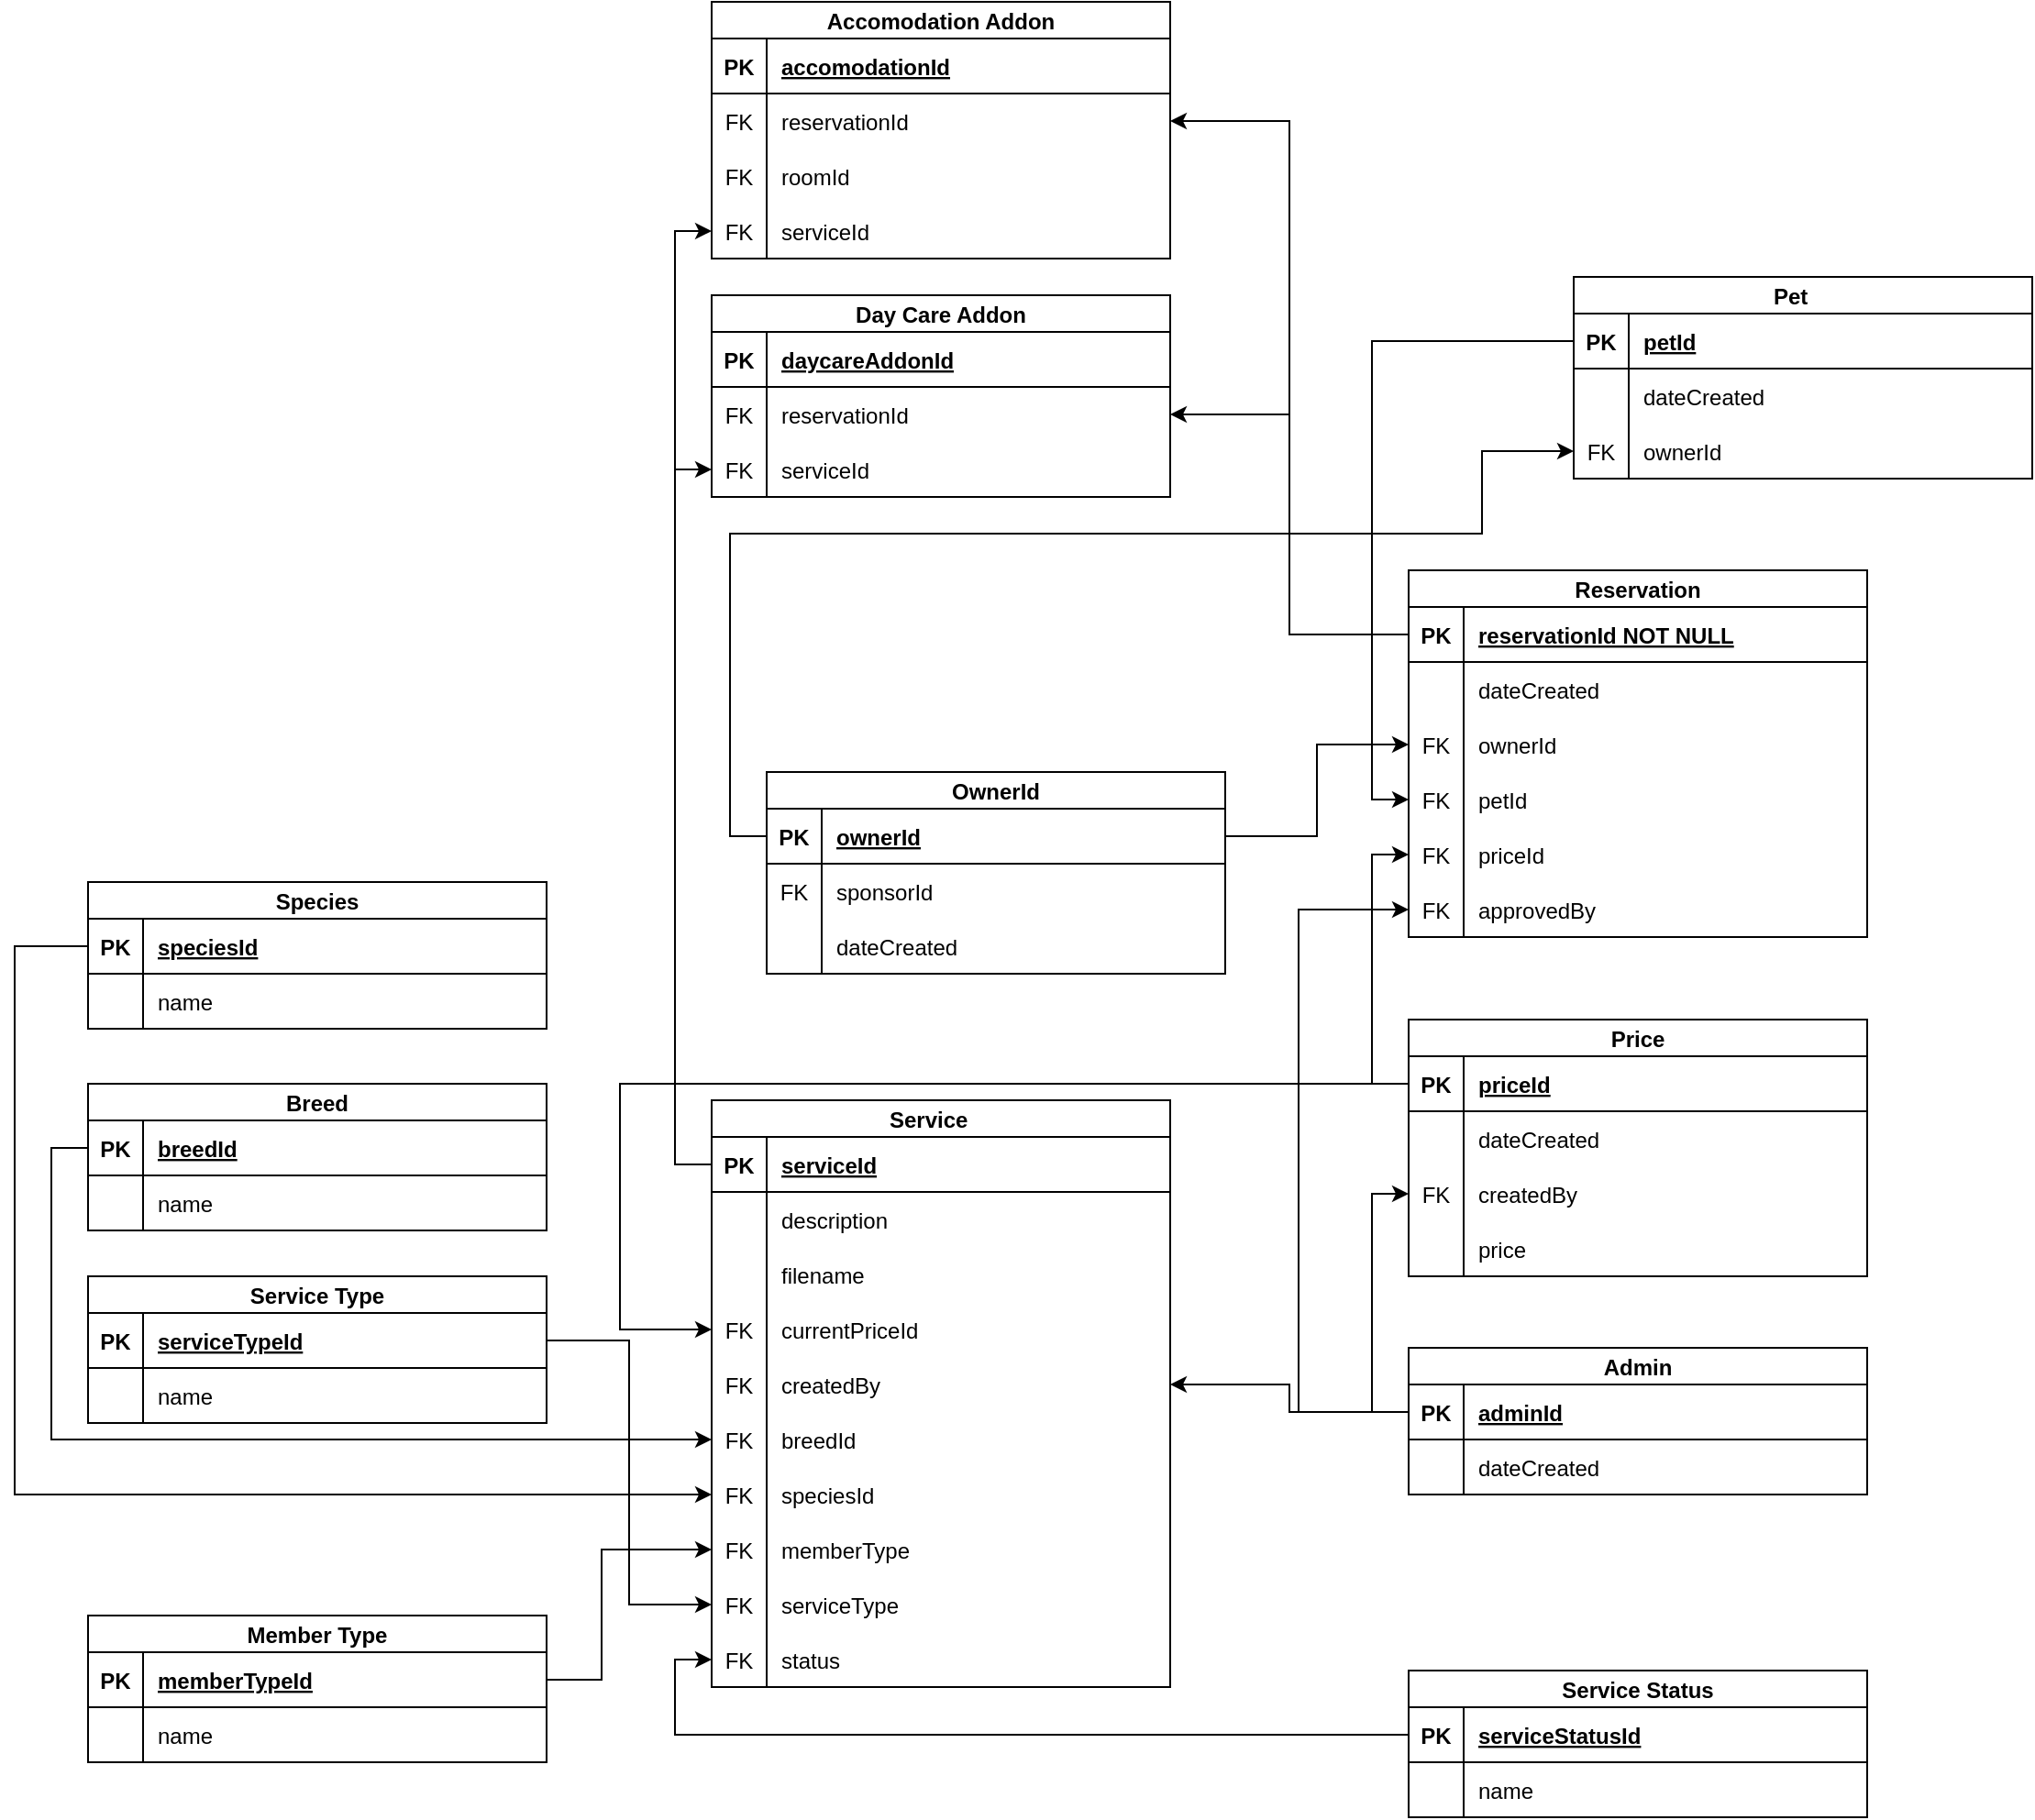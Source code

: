 <mxfile version="21.7.5" type="github">
  <diagram id="R2lEEEUBdFMjLlhIrx00" name="Page-1">
    <mxGraphModel dx="2162" dy="1429" grid="1" gridSize="10" guides="1" tooltips="1" connect="1" arrows="1" fold="1" page="1" pageScale="1" pageWidth="1100" pageHeight="850" math="0" shadow="0" extFonts="Permanent Marker^https://fonts.googleapis.com/css?family=Permanent+Marker">
      <root>
        <mxCell id="0" />
        <mxCell id="1" parent="0" />
        <mxCell id="C-vyLk0tnHw3VtMMgP7b-2" value="Reservation" style="shape=table;startSize=20;container=1;collapsible=1;childLayout=tableLayout;fixedRows=1;rowLines=0;fontStyle=1;align=center;resizeLast=1;" parent="1" vertex="1">
          <mxGeometry x="430" y="-20" width="250" height="200" as="geometry" />
        </mxCell>
        <mxCell id="C-vyLk0tnHw3VtMMgP7b-3" value="" style="shape=partialRectangle;collapsible=0;dropTarget=0;pointerEvents=0;fillColor=none;points=[[0,0.5],[1,0.5]];portConstraint=eastwest;top=0;left=0;right=0;bottom=1;" parent="C-vyLk0tnHw3VtMMgP7b-2" vertex="1">
          <mxGeometry y="20" width="250" height="30" as="geometry" />
        </mxCell>
        <mxCell id="C-vyLk0tnHw3VtMMgP7b-4" value="PK" style="shape=partialRectangle;overflow=hidden;connectable=0;fillColor=none;top=0;left=0;bottom=0;right=0;fontStyle=1;" parent="C-vyLk0tnHw3VtMMgP7b-3" vertex="1">
          <mxGeometry width="30" height="30" as="geometry">
            <mxRectangle width="30" height="30" as="alternateBounds" />
          </mxGeometry>
        </mxCell>
        <mxCell id="C-vyLk0tnHw3VtMMgP7b-5" value="reservationId NOT NULL" style="shape=partialRectangle;overflow=hidden;connectable=0;fillColor=none;top=0;left=0;bottom=0;right=0;align=left;spacingLeft=6;fontStyle=5;" parent="C-vyLk0tnHw3VtMMgP7b-3" vertex="1">
          <mxGeometry x="30" width="220" height="30" as="geometry">
            <mxRectangle width="220" height="30" as="alternateBounds" />
          </mxGeometry>
        </mxCell>
        <mxCell id="C-vyLk0tnHw3VtMMgP7b-6" value="" style="shape=partialRectangle;collapsible=0;dropTarget=0;pointerEvents=0;fillColor=none;points=[[0,0.5],[1,0.5]];portConstraint=eastwest;top=0;left=0;right=0;bottom=0;" parent="C-vyLk0tnHw3VtMMgP7b-2" vertex="1">
          <mxGeometry y="50" width="250" height="30" as="geometry" />
        </mxCell>
        <mxCell id="C-vyLk0tnHw3VtMMgP7b-7" value="" style="shape=partialRectangle;overflow=hidden;connectable=0;fillColor=none;top=0;left=0;bottom=0;right=0;" parent="C-vyLk0tnHw3VtMMgP7b-6" vertex="1">
          <mxGeometry width="30" height="30" as="geometry">
            <mxRectangle width="30" height="30" as="alternateBounds" />
          </mxGeometry>
        </mxCell>
        <mxCell id="C-vyLk0tnHw3VtMMgP7b-8" value="dateCreated" style="shape=partialRectangle;overflow=hidden;connectable=0;fillColor=none;top=0;left=0;bottom=0;right=0;align=left;spacingLeft=6;" parent="C-vyLk0tnHw3VtMMgP7b-6" vertex="1">
          <mxGeometry x="30" width="220" height="30" as="geometry">
            <mxRectangle width="220" height="30" as="alternateBounds" />
          </mxGeometry>
        </mxCell>
        <mxCell id="C-vyLk0tnHw3VtMMgP7b-9" value="" style="shape=partialRectangle;collapsible=0;dropTarget=0;pointerEvents=0;fillColor=none;points=[[0,0.5],[1,0.5]];portConstraint=eastwest;top=0;left=0;right=0;bottom=0;" parent="C-vyLk0tnHw3VtMMgP7b-2" vertex="1">
          <mxGeometry y="80" width="250" height="30" as="geometry" />
        </mxCell>
        <mxCell id="C-vyLk0tnHw3VtMMgP7b-10" value="FK" style="shape=partialRectangle;overflow=hidden;connectable=0;fillColor=none;top=0;left=0;bottom=0;right=0;" parent="C-vyLk0tnHw3VtMMgP7b-9" vertex="1">
          <mxGeometry width="30" height="30" as="geometry">
            <mxRectangle width="30" height="30" as="alternateBounds" />
          </mxGeometry>
        </mxCell>
        <mxCell id="C-vyLk0tnHw3VtMMgP7b-11" value="ownerId" style="shape=partialRectangle;overflow=hidden;connectable=0;fillColor=none;top=0;left=0;bottom=0;right=0;align=left;spacingLeft=6;" parent="C-vyLk0tnHw3VtMMgP7b-9" vertex="1">
          <mxGeometry x="30" width="220" height="30" as="geometry">
            <mxRectangle width="220" height="30" as="alternateBounds" />
          </mxGeometry>
        </mxCell>
        <mxCell id="oHqVj5NyD6z4LY580d-A-268" value="" style="shape=partialRectangle;collapsible=0;dropTarget=0;pointerEvents=0;fillColor=none;points=[[0,0.5],[1,0.5]];portConstraint=eastwest;top=0;left=0;right=0;bottom=0;" parent="C-vyLk0tnHw3VtMMgP7b-2" vertex="1">
          <mxGeometry y="110" width="250" height="30" as="geometry" />
        </mxCell>
        <mxCell id="oHqVj5NyD6z4LY580d-A-269" value="FK" style="shape=partialRectangle;overflow=hidden;connectable=0;fillColor=none;top=0;left=0;bottom=0;right=0;" parent="oHqVj5NyD6z4LY580d-A-268" vertex="1">
          <mxGeometry width="30" height="30" as="geometry">
            <mxRectangle width="30" height="30" as="alternateBounds" />
          </mxGeometry>
        </mxCell>
        <mxCell id="oHqVj5NyD6z4LY580d-A-270" value="petId" style="shape=partialRectangle;overflow=hidden;connectable=0;fillColor=none;top=0;left=0;bottom=0;right=0;align=left;spacingLeft=6;" parent="oHqVj5NyD6z4LY580d-A-268" vertex="1">
          <mxGeometry x="30" width="220" height="30" as="geometry">
            <mxRectangle width="220" height="30" as="alternateBounds" />
          </mxGeometry>
        </mxCell>
        <mxCell id="oHqVj5NyD6z4LY580d-A-271" value="" style="shape=partialRectangle;collapsible=0;dropTarget=0;pointerEvents=0;fillColor=none;points=[[0,0.5],[1,0.5]];portConstraint=eastwest;top=0;left=0;right=0;bottom=0;" parent="C-vyLk0tnHw3VtMMgP7b-2" vertex="1">
          <mxGeometry y="140" width="250" height="30" as="geometry" />
        </mxCell>
        <mxCell id="oHqVj5NyD6z4LY580d-A-272" value="FK" style="shape=partialRectangle;overflow=hidden;connectable=0;fillColor=none;top=0;left=0;bottom=0;right=0;" parent="oHqVj5NyD6z4LY580d-A-271" vertex="1">
          <mxGeometry width="30" height="30" as="geometry">
            <mxRectangle width="30" height="30" as="alternateBounds" />
          </mxGeometry>
        </mxCell>
        <mxCell id="oHqVj5NyD6z4LY580d-A-273" value="priceId" style="shape=partialRectangle;overflow=hidden;connectable=0;fillColor=none;top=0;left=0;bottom=0;right=0;align=left;spacingLeft=6;" parent="oHqVj5NyD6z4LY580d-A-271" vertex="1">
          <mxGeometry x="30" width="220" height="30" as="geometry">
            <mxRectangle width="220" height="30" as="alternateBounds" />
          </mxGeometry>
        </mxCell>
        <mxCell id="oHqVj5NyD6z4LY580d-A-280" value="" style="shape=partialRectangle;collapsible=0;dropTarget=0;pointerEvents=0;fillColor=none;points=[[0,0.5],[1,0.5]];portConstraint=eastwest;top=0;left=0;right=0;bottom=0;" parent="C-vyLk0tnHw3VtMMgP7b-2" vertex="1">
          <mxGeometry y="170" width="250" height="30" as="geometry" />
        </mxCell>
        <mxCell id="oHqVj5NyD6z4LY580d-A-281" value="FK" style="shape=partialRectangle;overflow=hidden;connectable=0;fillColor=none;top=0;left=0;bottom=0;right=0;" parent="oHqVj5NyD6z4LY580d-A-280" vertex="1">
          <mxGeometry width="30" height="30" as="geometry">
            <mxRectangle width="30" height="30" as="alternateBounds" />
          </mxGeometry>
        </mxCell>
        <mxCell id="oHqVj5NyD6z4LY580d-A-282" value="approvedBy" style="shape=partialRectangle;overflow=hidden;connectable=0;fillColor=none;top=0;left=0;bottom=0;right=0;align=left;spacingLeft=6;" parent="oHqVj5NyD6z4LY580d-A-280" vertex="1">
          <mxGeometry x="30" width="220" height="30" as="geometry">
            <mxRectangle width="220" height="30" as="alternateBounds" />
          </mxGeometry>
        </mxCell>
        <object label="Day Care Addon" asdasd="asdasd" qweqwe="" sdfsdfdsf="" id="oHqVj5NyD6z4LY580d-A-12">
          <mxCell style="shape=table;startSize=20;container=1;collapsible=1;childLayout=tableLayout;fixedRows=1;rowLines=0;fontStyle=1;align=center;resizeLast=1;" parent="1" vertex="1">
            <mxGeometry x="50" y="-170" width="250" height="110" as="geometry">
              <mxRectangle x="90" y="100" width="140" height="30" as="alternateBounds" />
            </mxGeometry>
          </mxCell>
        </object>
        <mxCell id="oHqVj5NyD6z4LY580d-A-13" value="" style="shape=partialRectangle;collapsible=0;dropTarget=0;pointerEvents=0;fillColor=none;points=[[0,0.5],[1,0.5]];portConstraint=eastwest;top=0;left=0;right=0;bottom=1;" parent="oHqVj5NyD6z4LY580d-A-12" vertex="1">
          <mxGeometry y="20" width="250" height="30" as="geometry" />
        </mxCell>
        <mxCell id="oHqVj5NyD6z4LY580d-A-14" value="PK" style="shape=partialRectangle;overflow=hidden;connectable=0;fillColor=none;top=0;left=0;bottom=0;right=0;fontStyle=1;" parent="oHqVj5NyD6z4LY580d-A-13" vertex="1">
          <mxGeometry width="30" height="30" as="geometry">
            <mxRectangle width="30" height="30" as="alternateBounds" />
          </mxGeometry>
        </mxCell>
        <object label="daycareAddonId" id="oHqVj5NyD6z4LY580d-A-15">
          <mxCell style="shape=partialRectangle;overflow=hidden;connectable=0;fillColor=none;top=0;left=0;bottom=0;right=0;align=left;spacingLeft=6;fontStyle=5;" parent="oHqVj5NyD6z4LY580d-A-13" vertex="1">
            <mxGeometry x="30" width="220" height="30" as="geometry">
              <mxRectangle width="220" height="30" as="alternateBounds" />
            </mxGeometry>
          </mxCell>
        </object>
        <mxCell id="oHqVj5NyD6z4LY580d-A-16" value="" style="shape=partialRectangle;collapsible=0;dropTarget=0;pointerEvents=0;fillColor=none;points=[[0,0.5],[1,0.5]];portConstraint=eastwest;top=0;left=0;right=0;bottom=0;" parent="oHqVj5NyD6z4LY580d-A-12" vertex="1">
          <mxGeometry y="50" width="250" height="30" as="geometry" />
        </mxCell>
        <mxCell id="oHqVj5NyD6z4LY580d-A-17" value="FK" style="shape=partialRectangle;overflow=hidden;connectable=0;fillColor=none;top=0;left=0;bottom=0;right=0;" parent="oHqVj5NyD6z4LY580d-A-16" vertex="1">
          <mxGeometry width="30" height="30" as="geometry">
            <mxRectangle width="30" height="30" as="alternateBounds" />
          </mxGeometry>
        </mxCell>
        <mxCell id="oHqVj5NyD6z4LY580d-A-18" value="reservationId" style="shape=partialRectangle;overflow=hidden;connectable=0;fillColor=none;top=0;left=0;bottom=0;right=0;align=left;spacingLeft=6;" parent="oHqVj5NyD6z4LY580d-A-16" vertex="1">
          <mxGeometry x="30" width="220" height="30" as="geometry">
            <mxRectangle width="220" height="30" as="alternateBounds" />
          </mxGeometry>
        </mxCell>
        <mxCell id="oHqVj5NyD6z4LY580d-A-29" style="shape=partialRectangle;collapsible=0;dropTarget=0;pointerEvents=0;fillColor=none;points=[[0,0.5],[1,0.5]];portConstraint=eastwest;top=0;left=0;right=0;bottom=0;" parent="oHqVj5NyD6z4LY580d-A-12" vertex="1">
          <mxGeometry y="80" width="250" height="30" as="geometry" />
        </mxCell>
        <mxCell id="oHqVj5NyD6z4LY580d-A-30" value="FK" style="shape=partialRectangle;overflow=hidden;connectable=0;fillColor=none;top=0;left=0;bottom=0;right=0;" parent="oHqVj5NyD6z4LY580d-A-29" vertex="1">
          <mxGeometry width="30" height="30" as="geometry">
            <mxRectangle width="30" height="30" as="alternateBounds" />
          </mxGeometry>
        </mxCell>
        <mxCell id="oHqVj5NyD6z4LY580d-A-31" value="serviceId" style="shape=partialRectangle;overflow=hidden;connectable=0;fillColor=none;top=0;left=0;bottom=0;right=0;align=left;spacingLeft=6;" parent="oHqVj5NyD6z4LY580d-A-29" vertex="1">
          <mxGeometry x="30" width="220" height="30" as="geometry">
            <mxRectangle width="220" height="30" as="alternateBounds" />
          </mxGeometry>
        </mxCell>
        <mxCell id="oHqVj5NyD6z4LY580d-A-36" value="Price" style="shape=table;startSize=20;container=1;collapsible=1;childLayout=tableLayout;fixedRows=1;rowLines=0;fontStyle=1;align=center;resizeLast=1;" parent="1" vertex="1">
          <mxGeometry x="430" y="225" width="250" height="140" as="geometry" />
        </mxCell>
        <mxCell id="oHqVj5NyD6z4LY580d-A-37" value="" style="shape=partialRectangle;collapsible=0;dropTarget=0;pointerEvents=0;fillColor=none;points=[[0,0.5],[1,0.5]];portConstraint=eastwest;top=0;left=0;right=0;bottom=1;" parent="oHqVj5NyD6z4LY580d-A-36" vertex="1">
          <mxGeometry y="20" width="250" height="30" as="geometry" />
        </mxCell>
        <mxCell id="oHqVj5NyD6z4LY580d-A-38" value="PK" style="shape=partialRectangle;overflow=hidden;connectable=0;fillColor=none;top=0;left=0;bottom=0;right=0;fontStyle=1;" parent="oHqVj5NyD6z4LY580d-A-37" vertex="1">
          <mxGeometry width="30" height="30" as="geometry">
            <mxRectangle width="30" height="30" as="alternateBounds" />
          </mxGeometry>
        </mxCell>
        <mxCell id="oHqVj5NyD6z4LY580d-A-39" value="priceId" style="shape=partialRectangle;overflow=hidden;connectable=0;fillColor=none;top=0;left=0;bottom=0;right=0;align=left;spacingLeft=6;fontStyle=5;" parent="oHqVj5NyD6z4LY580d-A-37" vertex="1">
          <mxGeometry x="30" width="220" height="30" as="geometry">
            <mxRectangle width="220" height="30" as="alternateBounds" />
          </mxGeometry>
        </mxCell>
        <mxCell id="oHqVj5NyD6z4LY580d-A-40" value="" style="shape=partialRectangle;collapsible=0;dropTarget=0;pointerEvents=0;fillColor=none;points=[[0,0.5],[1,0.5]];portConstraint=eastwest;top=0;left=0;right=0;bottom=0;" parent="oHqVj5NyD6z4LY580d-A-36" vertex="1">
          <mxGeometry y="50" width="250" height="30" as="geometry" />
        </mxCell>
        <mxCell id="oHqVj5NyD6z4LY580d-A-41" value="" style="shape=partialRectangle;overflow=hidden;connectable=0;fillColor=none;top=0;left=0;bottom=0;right=0;" parent="oHqVj5NyD6z4LY580d-A-40" vertex="1">
          <mxGeometry width="30" height="30" as="geometry">
            <mxRectangle width="30" height="30" as="alternateBounds" />
          </mxGeometry>
        </mxCell>
        <mxCell id="oHqVj5NyD6z4LY580d-A-42" value="dateCreated" style="shape=partialRectangle;overflow=hidden;connectable=0;fillColor=none;top=0;left=0;bottom=0;right=0;align=left;spacingLeft=6;" parent="oHqVj5NyD6z4LY580d-A-40" vertex="1">
          <mxGeometry x="30" width="220" height="30" as="geometry">
            <mxRectangle width="220" height="30" as="alternateBounds" />
          </mxGeometry>
        </mxCell>
        <mxCell id="VF2FCTzx0G5PxrVKWMij-91" value="" style="shape=partialRectangle;collapsible=0;dropTarget=0;pointerEvents=0;fillColor=none;points=[[0,0.5],[1,0.5]];portConstraint=eastwest;top=0;left=0;right=0;bottom=0;" vertex="1" parent="oHqVj5NyD6z4LY580d-A-36">
          <mxGeometry y="80" width="250" height="30" as="geometry" />
        </mxCell>
        <mxCell id="VF2FCTzx0G5PxrVKWMij-92" value="FK" style="shape=partialRectangle;overflow=hidden;connectable=0;fillColor=none;top=0;left=0;bottom=0;right=0;" vertex="1" parent="VF2FCTzx0G5PxrVKWMij-91">
          <mxGeometry width="30" height="30" as="geometry">
            <mxRectangle width="30" height="30" as="alternateBounds" />
          </mxGeometry>
        </mxCell>
        <mxCell id="VF2FCTzx0G5PxrVKWMij-93" value="createdBy" style="shape=partialRectangle;overflow=hidden;connectable=0;fillColor=none;top=0;left=0;bottom=0;right=0;align=left;spacingLeft=6;" vertex="1" parent="VF2FCTzx0G5PxrVKWMij-91">
          <mxGeometry x="30" width="220" height="30" as="geometry">
            <mxRectangle width="220" height="30" as="alternateBounds" />
          </mxGeometry>
        </mxCell>
        <mxCell id="VF2FCTzx0G5PxrVKWMij-94" value="" style="shape=partialRectangle;collapsible=0;dropTarget=0;pointerEvents=0;fillColor=none;points=[[0,0.5],[1,0.5]];portConstraint=eastwest;top=0;left=0;right=0;bottom=0;" vertex="1" parent="oHqVj5NyD6z4LY580d-A-36">
          <mxGeometry y="110" width="250" height="30" as="geometry" />
        </mxCell>
        <mxCell id="VF2FCTzx0G5PxrVKWMij-95" value="" style="shape=partialRectangle;overflow=hidden;connectable=0;fillColor=none;top=0;left=0;bottom=0;right=0;" vertex="1" parent="VF2FCTzx0G5PxrVKWMij-94">
          <mxGeometry width="30" height="30" as="geometry">
            <mxRectangle width="30" height="30" as="alternateBounds" />
          </mxGeometry>
        </mxCell>
        <mxCell id="VF2FCTzx0G5PxrVKWMij-96" value="price" style="shape=partialRectangle;overflow=hidden;connectable=0;fillColor=none;top=0;left=0;bottom=0;right=0;align=left;spacingLeft=6;" vertex="1" parent="VF2FCTzx0G5PxrVKWMij-94">
          <mxGeometry x="30" width="220" height="30" as="geometry">
            <mxRectangle width="220" height="30" as="alternateBounds" />
          </mxGeometry>
        </mxCell>
        <mxCell id="oHqVj5NyD6z4LY580d-A-49" value="Admin" style="shape=table;startSize=20;container=1;collapsible=1;childLayout=tableLayout;fixedRows=1;rowLines=0;fontStyle=1;align=center;resizeLast=1;" parent="1" vertex="1">
          <mxGeometry x="430" y="404" width="250" height="80" as="geometry" />
        </mxCell>
        <mxCell id="oHqVj5NyD6z4LY580d-A-50" value="" style="shape=partialRectangle;collapsible=0;dropTarget=0;pointerEvents=0;fillColor=none;points=[[0,0.5],[1,0.5]];portConstraint=eastwest;top=0;left=0;right=0;bottom=1;" parent="oHqVj5NyD6z4LY580d-A-49" vertex="1">
          <mxGeometry y="20" width="250" height="30" as="geometry" />
        </mxCell>
        <mxCell id="oHqVj5NyD6z4LY580d-A-51" value="PK" style="shape=partialRectangle;overflow=hidden;connectable=0;fillColor=none;top=0;left=0;bottom=0;right=0;fontStyle=1;" parent="oHqVj5NyD6z4LY580d-A-50" vertex="1">
          <mxGeometry width="30" height="30" as="geometry">
            <mxRectangle width="30" height="30" as="alternateBounds" />
          </mxGeometry>
        </mxCell>
        <mxCell id="oHqVj5NyD6z4LY580d-A-52" value="adminId" style="shape=partialRectangle;overflow=hidden;connectable=0;fillColor=none;top=0;left=0;bottom=0;right=0;align=left;spacingLeft=6;fontStyle=5;" parent="oHqVj5NyD6z4LY580d-A-50" vertex="1">
          <mxGeometry x="30" width="220" height="30" as="geometry">
            <mxRectangle width="220" height="30" as="alternateBounds" />
          </mxGeometry>
        </mxCell>
        <mxCell id="oHqVj5NyD6z4LY580d-A-53" value="" style="shape=partialRectangle;collapsible=0;dropTarget=0;pointerEvents=0;fillColor=none;points=[[0,0.5],[1,0.5]];portConstraint=eastwest;top=0;left=0;right=0;bottom=0;" parent="oHqVj5NyD6z4LY580d-A-49" vertex="1">
          <mxGeometry y="50" width="250" height="30" as="geometry" />
        </mxCell>
        <mxCell id="oHqVj5NyD6z4LY580d-A-54" value="" style="shape=partialRectangle;overflow=hidden;connectable=0;fillColor=none;top=0;left=0;bottom=0;right=0;" parent="oHqVj5NyD6z4LY580d-A-53" vertex="1">
          <mxGeometry width="30" height="30" as="geometry">
            <mxRectangle width="30" height="30" as="alternateBounds" />
          </mxGeometry>
        </mxCell>
        <mxCell id="oHqVj5NyD6z4LY580d-A-55" value="dateCreated" style="shape=partialRectangle;overflow=hidden;connectable=0;fillColor=none;top=0;left=0;bottom=0;right=0;align=left;spacingLeft=6;" parent="oHqVj5NyD6z4LY580d-A-53" vertex="1">
          <mxGeometry x="30" width="220" height="30" as="geometry">
            <mxRectangle width="220" height="30" as="alternateBounds" />
          </mxGeometry>
        </mxCell>
        <object label="Service    " asdasd="asdasd" qweqwe="" sdfsdfdsf="" id="oHqVj5NyD6z4LY580d-A-162">
          <mxCell style="shape=table;startSize=20;container=1;collapsible=1;childLayout=tableLayout;fixedRows=1;rowLines=0;fontStyle=1;align=center;resizeLast=1;" parent="1" vertex="1">
            <mxGeometry x="50" y="269" width="250" height="320" as="geometry">
              <mxRectangle x="90" y="100" width="140" height="30" as="alternateBounds" />
            </mxGeometry>
          </mxCell>
        </object>
        <mxCell id="oHqVj5NyD6z4LY580d-A-163" value="" style="shape=partialRectangle;collapsible=0;dropTarget=0;pointerEvents=0;fillColor=none;points=[[0,0.5],[1,0.5]];portConstraint=eastwest;top=0;left=0;right=0;bottom=1;" parent="oHqVj5NyD6z4LY580d-A-162" vertex="1">
          <mxGeometry y="20" width="250" height="30" as="geometry" />
        </mxCell>
        <mxCell id="oHqVj5NyD6z4LY580d-A-164" value="PK" style="shape=partialRectangle;overflow=hidden;connectable=0;fillColor=none;top=0;left=0;bottom=0;right=0;fontStyle=1;" parent="oHqVj5NyD6z4LY580d-A-163" vertex="1">
          <mxGeometry width="30" height="30" as="geometry">
            <mxRectangle width="30" height="30" as="alternateBounds" />
          </mxGeometry>
        </mxCell>
        <object label="serviceId" id="oHqVj5NyD6z4LY580d-A-165">
          <mxCell style="shape=partialRectangle;overflow=hidden;connectable=0;fillColor=none;top=0;left=0;bottom=0;right=0;align=left;spacingLeft=6;fontStyle=5;" parent="oHqVj5NyD6z4LY580d-A-163" vertex="1">
            <mxGeometry x="30" width="220" height="30" as="geometry">
              <mxRectangle width="220" height="30" as="alternateBounds" />
            </mxGeometry>
          </mxCell>
        </object>
        <mxCell id="oHqVj5NyD6z4LY580d-A-184" style="shape=partialRectangle;collapsible=0;dropTarget=0;pointerEvents=0;fillColor=none;points=[[0,0.5],[1,0.5]];portConstraint=eastwest;top=0;left=0;right=0;bottom=0;" parent="oHqVj5NyD6z4LY580d-A-162" vertex="1">
          <mxGeometry y="50" width="250" height="30" as="geometry" />
        </mxCell>
        <mxCell id="oHqVj5NyD6z4LY580d-A-185" value="" style="shape=partialRectangle;overflow=hidden;connectable=0;fillColor=none;top=0;left=0;bottom=0;right=0;" parent="oHqVj5NyD6z4LY580d-A-184" vertex="1">
          <mxGeometry width="30" height="30" as="geometry">
            <mxRectangle width="30" height="30" as="alternateBounds" />
          </mxGeometry>
        </mxCell>
        <mxCell id="oHqVj5NyD6z4LY580d-A-186" value="description" style="shape=partialRectangle;overflow=hidden;connectable=0;fillColor=none;top=0;left=0;bottom=0;right=0;align=left;spacingLeft=6;" parent="oHqVj5NyD6z4LY580d-A-184" vertex="1">
          <mxGeometry x="30" width="220" height="30" as="geometry">
            <mxRectangle width="220" height="30" as="alternateBounds" />
          </mxGeometry>
        </mxCell>
        <mxCell id="VF2FCTzx0G5PxrVKWMij-4" style="shape=partialRectangle;collapsible=0;dropTarget=0;pointerEvents=0;fillColor=none;points=[[0,0.5],[1,0.5]];portConstraint=eastwest;top=0;left=0;right=0;bottom=0;" vertex="1" parent="oHqVj5NyD6z4LY580d-A-162">
          <mxGeometry y="80" width="250" height="30" as="geometry" />
        </mxCell>
        <mxCell id="VF2FCTzx0G5PxrVKWMij-5" value="" style="shape=partialRectangle;overflow=hidden;connectable=0;fillColor=none;top=0;left=0;bottom=0;right=0;" vertex="1" parent="VF2FCTzx0G5PxrVKWMij-4">
          <mxGeometry width="30" height="30" as="geometry">
            <mxRectangle width="30" height="30" as="alternateBounds" />
          </mxGeometry>
        </mxCell>
        <mxCell id="VF2FCTzx0G5PxrVKWMij-6" value="filename" style="shape=partialRectangle;overflow=hidden;connectable=0;fillColor=none;top=0;left=0;bottom=0;right=0;align=left;spacingLeft=6;" vertex="1" parent="VF2FCTzx0G5PxrVKWMij-4">
          <mxGeometry x="30" width="220" height="30" as="geometry">
            <mxRectangle width="220" height="30" as="alternateBounds" />
          </mxGeometry>
        </mxCell>
        <mxCell id="oHqVj5NyD6z4LY580d-A-187" style="shape=partialRectangle;collapsible=0;dropTarget=0;pointerEvents=0;fillColor=none;points=[[0,0.5],[1,0.5]];portConstraint=eastwest;top=0;left=0;right=0;bottom=0;" parent="oHqVj5NyD6z4LY580d-A-162" vertex="1">
          <mxGeometry y="110" width="250" height="30" as="geometry" />
        </mxCell>
        <mxCell id="oHqVj5NyD6z4LY580d-A-188" value="FK" style="shape=partialRectangle;overflow=hidden;connectable=0;fillColor=none;top=0;left=0;bottom=0;right=0;" parent="oHqVj5NyD6z4LY580d-A-187" vertex="1">
          <mxGeometry width="30" height="30" as="geometry">
            <mxRectangle width="30" height="30" as="alternateBounds" />
          </mxGeometry>
        </mxCell>
        <mxCell id="oHqVj5NyD6z4LY580d-A-189" value="currentPriceId" style="shape=partialRectangle;overflow=hidden;connectable=0;fillColor=none;top=0;left=0;bottom=0;right=0;align=left;spacingLeft=6;" parent="oHqVj5NyD6z4LY580d-A-187" vertex="1">
          <mxGeometry x="30" width="220" height="30" as="geometry">
            <mxRectangle width="220" height="30" as="alternateBounds" />
          </mxGeometry>
        </mxCell>
        <mxCell id="VF2FCTzx0G5PxrVKWMij-7" style="shape=partialRectangle;collapsible=0;dropTarget=0;pointerEvents=0;fillColor=none;points=[[0,0.5],[1,0.5]];portConstraint=eastwest;top=0;left=0;right=0;bottom=0;" vertex="1" parent="oHqVj5NyD6z4LY580d-A-162">
          <mxGeometry y="140" width="250" height="30" as="geometry" />
        </mxCell>
        <mxCell id="VF2FCTzx0G5PxrVKWMij-8" value="FK" style="shape=partialRectangle;overflow=hidden;connectable=0;fillColor=none;top=0;left=0;bottom=0;right=0;" vertex="1" parent="VF2FCTzx0G5PxrVKWMij-7">
          <mxGeometry width="30" height="30" as="geometry">
            <mxRectangle width="30" height="30" as="alternateBounds" />
          </mxGeometry>
        </mxCell>
        <mxCell id="VF2FCTzx0G5PxrVKWMij-9" value="createdBy" style="shape=partialRectangle;overflow=hidden;connectable=0;fillColor=none;top=0;left=0;bottom=0;right=0;align=left;spacingLeft=6;" vertex="1" parent="VF2FCTzx0G5PxrVKWMij-7">
          <mxGeometry x="30" width="220" height="30" as="geometry">
            <mxRectangle width="220" height="30" as="alternateBounds" />
          </mxGeometry>
        </mxCell>
        <mxCell id="VF2FCTzx0G5PxrVKWMij-10" style="shape=partialRectangle;collapsible=0;dropTarget=0;pointerEvents=0;fillColor=none;points=[[0,0.5],[1,0.5]];portConstraint=eastwest;top=0;left=0;right=0;bottom=0;" vertex="1" parent="oHqVj5NyD6z4LY580d-A-162">
          <mxGeometry y="170" width="250" height="30" as="geometry" />
        </mxCell>
        <mxCell id="VF2FCTzx0G5PxrVKWMij-11" value="FK" style="shape=partialRectangle;overflow=hidden;connectable=0;fillColor=none;top=0;left=0;bottom=0;right=0;" vertex="1" parent="VF2FCTzx0G5PxrVKWMij-10">
          <mxGeometry width="30" height="30" as="geometry">
            <mxRectangle width="30" height="30" as="alternateBounds" />
          </mxGeometry>
        </mxCell>
        <mxCell id="VF2FCTzx0G5PxrVKWMij-12" value="breedId" style="shape=partialRectangle;overflow=hidden;connectable=0;fillColor=none;top=0;left=0;bottom=0;right=0;align=left;spacingLeft=6;" vertex="1" parent="VF2FCTzx0G5PxrVKWMij-10">
          <mxGeometry x="30" width="220" height="30" as="geometry">
            <mxRectangle width="220" height="30" as="alternateBounds" />
          </mxGeometry>
        </mxCell>
        <mxCell id="VF2FCTzx0G5PxrVKWMij-13" style="shape=partialRectangle;collapsible=0;dropTarget=0;pointerEvents=0;fillColor=none;points=[[0,0.5],[1,0.5]];portConstraint=eastwest;top=0;left=0;right=0;bottom=0;" vertex="1" parent="oHqVj5NyD6z4LY580d-A-162">
          <mxGeometry y="200" width="250" height="30" as="geometry" />
        </mxCell>
        <mxCell id="VF2FCTzx0G5PxrVKWMij-14" value="FK" style="shape=partialRectangle;overflow=hidden;connectable=0;fillColor=none;top=0;left=0;bottom=0;right=0;" vertex="1" parent="VF2FCTzx0G5PxrVKWMij-13">
          <mxGeometry width="30" height="30" as="geometry">
            <mxRectangle width="30" height="30" as="alternateBounds" />
          </mxGeometry>
        </mxCell>
        <mxCell id="VF2FCTzx0G5PxrVKWMij-15" value="speciesId" style="shape=partialRectangle;overflow=hidden;connectable=0;fillColor=none;top=0;left=0;bottom=0;right=0;align=left;spacingLeft=6;" vertex="1" parent="VF2FCTzx0G5PxrVKWMij-13">
          <mxGeometry x="30" width="220" height="30" as="geometry">
            <mxRectangle width="220" height="30" as="alternateBounds" />
          </mxGeometry>
        </mxCell>
        <mxCell id="VF2FCTzx0G5PxrVKWMij-16" style="shape=partialRectangle;collapsible=0;dropTarget=0;pointerEvents=0;fillColor=none;points=[[0,0.5],[1,0.5]];portConstraint=eastwest;top=0;left=0;right=0;bottom=0;" vertex="1" parent="oHqVj5NyD6z4LY580d-A-162">
          <mxGeometry y="230" width="250" height="30" as="geometry" />
        </mxCell>
        <mxCell id="VF2FCTzx0G5PxrVKWMij-17" value="FK" style="shape=partialRectangle;overflow=hidden;connectable=0;fillColor=none;top=0;left=0;bottom=0;right=0;" vertex="1" parent="VF2FCTzx0G5PxrVKWMij-16">
          <mxGeometry width="30" height="30" as="geometry">
            <mxRectangle width="30" height="30" as="alternateBounds" />
          </mxGeometry>
        </mxCell>
        <mxCell id="VF2FCTzx0G5PxrVKWMij-18" value="memberType" style="shape=partialRectangle;overflow=hidden;connectable=0;fillColor=none;top=0;left=0;bottom=0;right=0;align=left;spacingLeft=6;" vertex="1" parent="VF2FCTzx0G5PxrVKWMij-16">
          <mxGeometry x="30" width="220" height="30" as="geometry">
            <mxRectangle width="220" height="30" as="alternateBounds" />
          </mxGeometry>
        </mxCell>
        <mxCell id="VF2FCTzx0G5PxrVKWMij-19" style="shape=partialRectangle;collapsible=0;dropTarget=0;pointerEvents=0;fillColor=none;points=[[0,0.5],[1,0.5]];portConstraint=eastwest;top=0;left=0;right=0;bottom=0;" vertex="1" parent="oHqVj5NyD6z4LY580d-A-162">
          <mxGeometry y="260" width="250" height="30" as="geometry" />
        </mxCell>
        <mxCell id="VF2FCTzx0G5PxrVKWMij-20" value="FK" style="shape=partialRectangle;overflow=hidden;connectable=0;fillColor=none;top=0;left=0;bottom=0;right=0;" vertex="1" parent="VF2FCTzx0G5PxrVKWMij-19">
          <mxGeometry width="30" height="30" as="geometry">
            <mxRectangle width="30" height="30" as="alternateBounds" />
          </mxGeometry>
        </mxCell>
        <mxCell id="VF2FCTzx0G5PxrVKWMij-21" value="serviceType" style="shape=partialRectangle;overflow=hidden;connectable=0;fillColor=none;top=0;left=0;bottom=0;right=0;align=left;spacingLeft=6;" vertex="1" parent="VF2FCTzx0G5PxrVKWMij-19">
          <mxGeometry x="30" width="220" height="30" as="geometry">
            <mxRectangle width="220" height="30" as="alternateBounds" />
          </mxGeometry>
        </mxCell>
        <mxCell id="VF2FCTzx0G5PxrVKWMij-22" style="shape=partialRectangle;collapsible=0;dropTarget=0;pointerEvents=0;fillColor=none;points=[[0,0.5],[1,0.5]];portConstraint=eastwest;top=0;left=0;right=0;bottom=0;" vertex="1" parent="oHqVj5NyD6z4LY580d-A-162">
          <mxGeometry y="290" width="250" height="30" as="geometry" />
        </mxCell>
        <mxCell id="VF2FCTzx0G5PxrVKWMij-23" value="FK" style="shape=partialRectangle;overflow=hidden;connectable=0;fillColor=none;top=0;left=0;bottom=0;right=0;" vertex="1" parent="VF2FCTzx0G5PxrVKWMij-22">
          <mxGeometry width="30" height="30" as="geometry">
            <mxRectangle width="30" height="30" as="alternateBounds" />
          </mxGeometry>
        </mxCell>
        <mxCell id="VF2FCTzx0G5PxrVKWMij-24" value="status" style="shape=partialRectangle;overflow=hidden;connectable=0;fillColor=none;top=0;left=0;bottom=0;right=0;align=left;spacingLeft=6;" vertex="1" parent="VF2FCTzx0G5PxrVKWMij-22">
          <mxGeometry x="30" width="220" height="30" as="geometry">
            <mxRectangle width="220" height="30" as="alternateBounds" />
          </mxGeometry>
        </mxCell>
        <mxCell id="oHqVj5NyD6z4LY580d-A-212" value="OwnerId" style="shape=table;startSize=20;container=1;collapsible=1;childLayout=tableLayout;fixedRows=1;rowLines=0;fontStyle=1;align=center;resizeLast=1;" parent="1" vertex="1">
          <mxGeometry x="80" y="90" width="250" height="110" as="geometry" />
        </mxCell>
        <mxCell id="oHqVj5NyD6z4LY580d-A-213" value="" style="shape=partialRectangle;collapsible=0;dropTarget=0;pointerEvents=0;fillColor=none;points=[[0,0.5],[1,0.5]];portConstraint=eastwest;top=0;left=0;right=0;bottom=1;" parent="oHqVj5NyD6z4LY580d-A-212" vertex="1">
          <mxGeometry y="20" width="250" height="30" as="geometry" />
        </mxCell>
        <mxCell id="oHqVj5NyD6z4LY580d-A-214" value="PK" style="shape=partialRectangle;overflow=hidden;connectable=0;fillColor=none;top=0;left=0;bottom=0;right=0;fontStyle=1;" parent="oHqVj5NyD6z4LY580d-A-213" vertex="1">
          <mxGeometry width="30" height="30" as="geometry">
            <mxRectangle width="30" height="30" as="alternateBounds" />
          </mxGeometry>
        </mxCell>
        <mxCell id="oHqVj5NyD6z4LY580d-A-215" value="ownerId" style="shape=partialRectangle;overflow=hidden;connectable=0;fillColor=none;top=0;left=0;bottom=0;right=0;align=left;spacingLeft=6;fontStyle=5;" parent="oHqVj5NyD6z4LY580d-A-213" vertex="1">
          <mxGeometry x="30" width="220" height="30" as="geometry">
            <mxRectangle width="220" height="30" as="alternateBounds" />
          </mxGeometry>
        </mxCell>
        <mxCell id="oHqVj5NyD6z4LY580d-A-219" value="" style="shape=partialRectangle;collapsible=0;dropTarget=0;pointerEvents=0;fillColor=none;points=[[0,0.5],[1,0.5]];portConstraint=eastwest;top=0;left=0;right=0;bottom=0;" parent="oHqVj5NyD6z4LY580d-A-212" vertex="1">
          <mxGeometry y="50" width="250" height="30" as="geometry" />
        </mxCell>
        <mxCell id="oHqVj5NyD6z4LY580d-A-220" value="FK" style="shape=partialRectangle;overflow=hidden;connectable=0;fillColor=none;top=0;left=0;bottom=0;right=0;" parent="oHqVj5NyD6z4LY580d-A-219" vertex="1">
          <mxGeometry width="30" height="30" as="geometry">
            <mxRectangle width="30" height="30" as="alternateBounds" />
          </mxGeometry>
        </mxCell>
        <mxCell id="oHqVj5NyD6z4LY580d-A-221" value="sponsorId" style="shape=partialRectangle;overflow=hidden;connectable=0;fillColor=none;top=0;left=0;bottom=0;right=0;align=left;spacingLeft=6;" parent="oHqVj5NyD6z4LY580d-A-219" vertex="1">
          <mxGeometry x="30" width="220" height="30" as="geometry">
            <mxRectangle width="220" height="30" as="alternateBounds" />
          </mxGeometry>
        </mxCell>
        <mxCell id="oHqVj5NyD6z4LY580d-A-216" value="" style="shape=partialRectangle;collapsible=0;dropTarget=0;pointerEvents=0;fillColor=none;points=[[0,0.5],[1,0.5]];portConstraint=eastwest;top=0;left=0;right=0;bottom=0;" parent="oHqVj5NyD6z4LY580d-A-212" vertex="1">
          <mxGeometry y="80" width="250" height="30" as="geometry" />
        </mxCell>
        <mxCell id="oHqVj5NyD6z4LY580d-A-217" value="" style="shape=partialRectangle;overflow=hidden;connectable=0;fillColor=none;top=0;left=0;bottom=0;right=0;" parent="oHqVj5NyD6z4LY580d-A-216" vertex="1">
          <mxGeometry width="30" height="30" as="geometry">
            <mxRectangle width="30" height="30" as="alternateBounds" />
          </mxGeometry>
        </mxCell>
        <mxCell id="oHqVj5NyD6z4LY580d-A-218" value="dateCreated" style="shape=partialRectangle;overflow=hidden;connectable=0;fillColor=none;top=0;left=0;bottom=0;right=0;align=left;spacingLeft=6;" parent="oHqVj5NyD6z4LY580d-A-216" vertex="1">
          <mxGeometry x="30" width="220" height="30" as="geometry">
            <mxRectangle width="220" height="30" as="alternateBounds" />
          </mxGeometry>
        </mxCell>
        <object label="Accomodation Addon" asdasd="asdasd" qweqwe="" sdfsdfdsf="" id="oHqVj5NyD6z4LY580d-A-230">
          <mxCell style="shape=table;startSize=20;container=1;collapsible=1;childLayout=tableLayout;fixedRows=1;rowLines=0;fontStyle=1;align=center;resizeLast=1;" parent="1" vertex="1">
            <mxGeometry x="50" y="-330" width="250" height="140" as="geometry">
              <mxRectangle x="90" y="100" width="140" height="30" as="alternateBounds" />
            </mxGeometry>
          </mxCell>
        </object>
        <mxCell id="oHqVj5NyD6z4LY580d-A-231" value="" style="shape=partialRectangle;collapsible=0;dropTarget=0;pointerEvents=0;fillColor=none;points=[[0,0.5],[1,0.5]];portConstraint=eastwest;top=0;left=0;right=0;bottom=1;" parent="oHqVj5NyD6z4LY580d-A-230" vertex="1">
          <mxGeometry y="20" width="250" height="30" as="geometry" />
        </mxCell>
        <mxCell id="oHqVj5NyD6z4LY580d-A-232" value="PK" style="shape=partialRectangle;overflow=hidden;connectable=0;fillColor=none;top=0;left=0;bottom=0;right=0;fontStyle=1;" parent="oHqVj5NyD6z4LY580d-A-231" vertex="1">
          <mxGeometry width="30" height="30" as="geometry">
            <mxRectangle width="30" height="30" as="alternateBounds" />
          </mxGeometry>
        </mxCell>
        <object label="accomodationId" id="oHqVj5NyD6z4LY580d-A-233">
          <mxCell style="shape=partialRectangle;overflow=hidden;connectable=0;fillColor=none;top=0;left=0;bottom=0;right=0;align=left;spacingLeft=6;fontStyle=5;" parent="oHqVj5NyD6z4LY580d-A-231" vertex="1">
            <mxGeometry x="30" width="220" height="30" as="geometry">
              <mxRectangle width="220" height="30" as="alternateBounds" />
            </mxGeometry>
          </mxCell>
        </object>
        <mxCell id="oHqVj5NyD6z4LY580d-A-234" value="" style="shape=partialRectangle;collapsible=0;dropTarget=0;pointerEvents=0;fillColor=none;points=[[0,0.5],[1,0.5]];portConstraint=eastwest;top=0;left=0;right=0;bottom=0;" parent="oHqVj5NyD6z4LY580d-A-230" vertex="1">
          <mxGeometry y="50" width="250" height="30" as="geometry" />
        </mxCell>
        <mxCell id="oHqVj5NyD6z4LY580d-A-235" value="FK" style="shape=partialRectangle;overflow=hidden;connectable=0;fillColor=none;top=0;left=0;bottom=0;right=0;" parent="oHqVj5NyD6z4LY580d-A-234" vertex="1">
          <mxGeometry width="30" height="30" as="geometry">
            <mxRectangle width="30" height="30" as="alternateBounds" />
          </mxGeometry>
        </mxCell>
        <mxCell id="oHqVj5NyD6z4LY580d-A-236" value="reservationId" style="shape=partialRectangle;overflow=hidden;connectable=0;fillColor=none;top=0;left=0;bottom=0;right=0;align=left;spacingLeft=6;" parent="oHqVj5NyD6z4LY580d-A-234" vertex="1">
          <mxGeometry x="30" width="220" height="30" as="geometry">
            <mxRectangle width="220" height="30" as="alternateBounds" />
          </mxGeometry>
        </mxCell>
        <mxCell id="oHqVj5NyD6z4LY580d-A-240" style="shape=partialRectangle;collapsible=0;dropTarget=0;pointerEvents=0;fillColor=none;points=[[0,0.5],[1,0.5]];portConstraint=eastwest;top=0;left=0;right=0;bottom=0;" parent="oHqVj5NyD6z4LY580d-A-230" vertex="1">
          <mxGeometry y="80" width="250" height="30" as="geometry" />
        </mxCell>
        <mxCell id="oHqVj5NyD6z4LY580d-A-241" value="FK" style="shape=partialRectangle;overflow=hidden;connectable=0;fillColor=none;top=0;left=0;bottom=0;right=0;" parent="oHqVj5NyD6z4LY580d-A-240" vertex="1">
          <mxGeometry width="30" height="30" as="geometry">
            <mxRectangle width="30" height="30" as="alternateBounds" />
          </mxGeometry>
        </mxCell>
        <mxCell id="oHqVj5NyD6z4LY580d-A-242" value="roomId" style="shape=partialRectangle;overflow=hidden;connectable=0;fillColor=none;top=0;left=0;bottom=0;right=0;align=left;spacingLeft=6;" parent="oHqVj5NyD6z4LY580d-A-240" vertex="1">
          <mxGeometry x="30" width="220" height="30" as="geometry">
            <mxRectangle width="220" height="30" as="alternateBounds" />
          </mxGeometry>
        </mxCell>
        <mxCell id="oHqVj5NyD6z4LY580d-A-276" style="shape=partialRectangle;collapsible=0;dropTarget=0;pointerEvents=0;fillColor=none;points=[[0,0.5],[1,0.5]];portConstraint=eastwest;top=0;left=0;right=0;bottom=0;" parent="oHqVj5NyD6z4LY580d-A-230" vertex="1">
          <mxGeometry y="110" width="250" height="30" as="geometry" />
        </mxCell>
        <mxCell id="oHqVj5NyD6z4LY580d-A-277" value="FK" style="shape=partialRectangle;overflow=hidden;connectable=0;fillColor=none;top=0;left=0;bottom=0;right=0;" parent="oHqVj5NyD6z4LY580d-A-276" vertex="1">
          <mxGeometry width="30" height="30" as="geometry">
            <mxRectangle width="30" height="30" as="alternateBounds" />
          </mxGeometry>
        </mxCell>
        <mxCell id="oHqVj5NyD6z4LY580d-A-278" value="serviceId" style="shape=partialRectangle;overflow=hidden;connectable=0;fillColor=none;top=0;left=0;bottom=0;right=0;align=left;spacingLeft=6;" parent="oHqVj5NyD6z4LY580d-A-276" vertex="1">
          <mxGeometry x="30" width="220" height="30" as="geometry">
            <mxRectangle width="220" height="30" as="alternateBounds" />
          </mxGeometry>
        </mxCell>
        <mxCell id="oHqVj5NyD6z4LY580d-A-254" value="Pet    " style="shape=table;startSize=20;container=1;collapsible=1;childLayout=tableLayout;fixedRows=1;rowLines=0;fontStyle=1;align=center;resizeLast=1;" parent="1" vertex="1">
          <mxGeometry x="520" y="-180" width="250" height="110" as="geometry" />
        </mxCell>
        <mxCell id="oHqVj5NyD6z4LY580d-A-255" value="" style="shape=partialRectangle;collapsible=0;dropTarget=0;pointerEvents=0;fillColor=none;points=[[0,0.5],[1,0.5]];portConstraint=eastwest;top=0;left=0;right=0;bottom=1;" parent="oHqVj5NyD6z4LY580d-A-254" vertex="1">
          <mxGeometry y="20" width="250" height="30" as="geometry" />
        </mxCell>
        <mxCell id="oHqVj5NyD6z4LY580d-A-256" value="PK" style="shape=partialRectangle;overflow=hidden;connectable=0;fillColor=none;top=0;left=0;bottom=0;right=0;fontStyle=1;" parent="oHqVj5NyD6z4LY580d-A-255" vertex="1">
          <mxGeometry width="30" height="30" as="geometry">
            <mxRectangle width="30" height="30" as="alternateBounds" />
          </mxGeometry>
        </mxCell>
        <mxCell id="oHqVj5NyD6z4LY580d-A-257" value="petId" style="shape=partialRectangle;overflow=hidden;connectable=0;fillColor=none;top=0;left=0;bottom=0;right=0;align=left;spacingLeft=6;fontStyle=5;" parent="oHqVj5NyD6z4LY580d-A-255" vertex="1">
          <mxGeometry x="30" width="220" height="30" as="geometry">
            <mxRectangle width="220" height="30" as="alternateBounds" />
          </mxGeometry>
        </mxCell>
        <mxCell id="oHqVj5NyD6z4LY580d-A-258" value="" style="shape=partialRectangle;collapsible=0;dropTarget=0;pointerEvents=0;fillColor=none;points=[[0,0.5],[1,0.5]];portConstraint=eastwest;top=0;left=0;right=0;bottom=0;" parent="oHqVj5NyD6z4LY580d-A-254" vertex="1">
          <mxGeometry y="50" width="250" height="30" as="geometry" />
        </mxCell>
        <mxCell id="oHqVj5NyD6z4LY580d-A-259" value="" style="shape=partialRectangle;overflow=hidden;connectable=0;fillColor=none;top=0;left=0;bottom=0;right=0;" parent="oHqVj5NyD6z4LY580d-A-258" vertex="1">
          <mxGeometry width="30" height="30" as="geometry">
            <mxRectangle width="30" height="30" as="alternateBounds" />
          </mxGeometry>
        </mxCell>
        <mxCell id="oHqVj5NyD6z4LY580d-A-260" value="dateCreated" style="shape=partialRectangle;overflow=hidden;connectable=0;fillColor=none;top=0;left=0;bottom=0;right=0;align=left;spacingLeft=6;" parent="oHqVj5NyD6z4LY580d-A-258" vertex="1">
          <mxGeometry x="30" width="220" height="30" as="geometry">
            <mxRectangle width="220" height="30" as="alternateBounds" />
          </mxGeometry>
        </mxCell>
        <mxCell id="VF2FCTzx0G5PxrVKWMij-84" value="" style="shape=partialRectangle;collapsible=0;dropTarget=0;pointerEvents=0;fillColor=none;points=[[0,0.5],[1,0.5]];portConstraint=eastwest;top=0;left=0;right=0;bottom=0;" vertex="1" parent="oHqVj5NyD6z4LY580d-A-254">
          <mxGeometry y="80" width="250" height="30" as="geometry" />
        </mxCell>
        <mxCell id="VF2FCTzx0G5PxrVKWMij-85" value="FK" style="shape=partialRectangle;overflow=hidden;connectable=0;fillColor=none;top=0;left=0;bottom=0;right=0;" vertex="1" parent="VF2FCTzx0G5PxrVKWMij-84">
          <mxGeometry width="30" height="30" as="geometry">
            <mxRectangle width="30" height="30" as="alternateBounds" />
          </mxGeometry>
        </mxCell>
        <mxCell id="VF2FCTzx0G5PxrVKWMij-86" value="ownerId" style="shape=partialRectangle;overflow=hidden;connectable=0;fillColor=none;top=0;left=0;bottom=0;right=0;align=left;spacingLeft=6;" vertex="1" parent="VF2FCTzx0G5PxrVKWMij-84">
          <mxGeometry x="30" width="220" height="30" as="geometry">
            <mxRectangle width="220" height="30" as="alternateBounds" />
          </mxGeometry>
        </mxCell>
        <object label="Breed" asdasd="asdasd" qweqwe="" sdfsdfdsf="" id="VF2FCTzx0G5PxrVKWMij-25">
          <mxCell style="shape=table;startSize=20;container=1;collapsible=1;childLayout=tableLayout;fixedRows=1;rowLines=0;fontStyle=1;align=center;resizeLast=1;" vertex="1" parent="1">
            <mxGeometry x="-290" y="260" width="250" height="80" as="geometry">
              <mxRectangle x="90" y="100" width="140" height="30" as="alternateBounds" />
            </mxGeometry>
          </mxCell>
        </object>
        <mxCell id="VF2FCTzx0G5PxrVKWMij-26" value="" style="shape=partialRectangle;collapsible=0;dropTarget=0;pointerEvents=0;fillColor=none;points=[[0,0.5],[1,0.5]];portConstraint=eastwest;top=0;left=0;right=0;bottom=1;" vertex="1" parent="VF2FCTzx0G5PxrVKWMij-25">
          <mxGeometry y="20" width="250" height="30" as="geometry" />
        </mxCell>
        <mxCell id="VF2FCTzx0G5PxrVKWMij-27" value="PK" style="shape=partialRectangle;overflow=hidden;connectable=0;fillColor=none;top=0;left=0;bottom=0;right=0;fontStyle=1;" vertex="1" parent="VF2FCTzx0G5PxrVKWMij-26">
          <mxGeometry width="30" height="30" as="geometry">
            <mxRectangle width="30" height="30" as="alternateBounds" />
          </mxGeometry>
        </mxCell>
        <object label="breedId" id="VF2FCTzx0G5PxrVKWMij-28">
          <mxCell style="shape=partialRectangle;overflow=hidden;connectable=0;fillColor=none;top=0;left=0;bottom=0;right=0;align=left;spacingLeft=6;fontStyle=5;" vertex="1" parent="VF2FCTzx0G5PxrVKWMij-26">
            <mxGeometry x="30" width="220" height="30" as="geometry">
              <mxRectangle width="220" height="30" as="alternateBounds" />
            </mxGeometry>
          </mxCell>
        </object>
        <mxCell id="VF2FCTzx0G5PxrVKWMij-29" value="" style="shape=partialRectangle;collapsible=0;dropTarget=0;pointerEvents=0;fillColor=none;points=[[0,0.5],[1,0.5]];portConstraint=eastwest;top=0;left=0;right=0;bottom=0;" vertex="1" parent="VF2FCTzx0G5PxrVKWMij-25">
          <mxGeometry y="50" width="250" height="30" as="geometry" />
        </mxCell>
        <mxCell id="VF2FCTzx0G5PxrVKWMij-30" value="" style="shape=partialRectangle;overflow=hidden;connectable=0;fillColor=none;top=0;left=0;bottom=0;right=0;" vertex="1" parent="VF2FCTzx0G5PxrVKWMij-29">
          <mxGeometry width="30" height="30" as="geometry">
            <mxRectangle width="30" height="30" as="alternateBounds" />
          </mxGeometry>
        </mxCell>
        <mxCell id="VF2FCTzx0G5PxrVKWMij-31" value="name" style="shape=partialRectangle;overflow=hidden;connectable=0;fillColor=none;top=0;left=0;bottom=0;right=0;align=left;spacingLeft=6;" vertex="1" parent="VF2FCTzx0G5PxrVKWMij-29">
          <mxGeometry x="30" width="220" height="30" as="geometry">
            <mxRectangle width="220" height="30" as="alternateBounds" />
          </mxGeometry>
        </mxCell>
        <mxCell id="VF2FCTzx0G5PxrVKWMij-35" style="edgeStyle=orthogonalEdgeStyle;rounded=0;orthogonalLoop=1;jettySize=auto;html=1;exitX=0;exitY=0.5;exitDx=0;exitDy=0;entryX=0;entryY=0.5;entryDx=0;entryDy=0;" edge="1" parent="1" source="VF2FCTzx0G5PxrVKWMij-26" target="VF2FCTzx0G5PxrVKWMij-10">
          <mxGeometry relative="1" as="geometry" />
        </mxCell>
        <object label="Species" asdasd="asdasd" qweqwe="" sdfsdfdsf="" id="VF2FCTzx0G5PxrVKWMij-36">
          <mxCell style="shape=table;startSize=20;container=1;collapsible=1;childLayout=tableLayout;fixedRows=1;rowLines=0;fontStyle=1;align=center;resizeLast=1;" vertex="1" parent="1">
            <mxGeometry x="-290" y="150" width="250" height="80" as="geometry">
              <mxRectangle x="90" y="100" width="140" height="30" as="alternateBounds" />
            </mxGeometry>
          </mxCell>
        </object>
        <mxCell id="VF2FCTzx0G5PxrVKWMij-37" value="" style="shape=partialRectangle;collapsible=0;dropTarget=0;pointerEvents=0;fillColor=none;points=[[0,0.5],[1,0.5]];portConstraint=eastwest;top=0;left=0;right=0;bottom=1;" vertex="1" parent="VF2FCTzx0G5PxrVKWMij-36">
          <mxGeometry y="20" width="250" height="30" as="geometry" />
        </mxCell>
        <mxCell id="VF2FCTzx0G5PxrVKWMij-38" value="PK" style="shape=partialRectangle;overflow=hidden;connectable=0;fillColor=none;top=0;left=0;bottom=0;right=0;fontStyle=1;" vertex="1" parent="VF2FCTzx0G5PxrVKWMij-37">
          <mxGeometry width="30" height="30" as="geometry">
            <mxRectangle width="30" height="30" as="alternateBounds" />
          </mxGeometry>
        </mxCell>
        <object label="speciesId" id="VF2FCTzx0G5PxrVKWMij-39">
          <mxCell style="shape=partialRectangle;overflow=hidden;connectable=0;fillColor=none;top=0;left=0;bottom=0;right=0;align=left;spacingLeft=6;fontStyle=5;" vertex="1" parent="VF2FCTzx0G5PxrVKWMij-37">
            <mxGeometry x="30" width="220" height="30" as="geometry">
              <mxRectangle width="220" height="30" as="alternateBounds" />
            </mxGeometry>
          </mxCell>
        </object>
        <mxCell id="VF2FCTzx0G5PxrVKWMij-40" value="" style="shape=partialRectangle;collapsible=0;dropTarget=0;pointerEvents=0;fillColor=none;points=[[0,0.5],[1,0.5]];portConstraint=eastwest;top=0;left=0;right=0;bottom=0;" vertex="1" parent="VF2FCTzx0G5PxrVKWMij-36">
          <mxGeometry y="50" width="250" height="30" as="geometry" />
        </mxCell>
        <mxCell id="VF2FCTzx0G5PxrVKWMij-41" value="" style="shape=partialRectangle;overflow=hidden;connectable=0;fillColor=none;top=0;left=0;bottom=0;right=0;" vertex="1" parent="VF2FCTzx0G5PxrVKWMij-40">
          <mxGeometry width="30" height="30" as="geometry">
            <mxRectangle width="30" height="30" as="alternateBounds" />
          </mxGeometry>
        </mxCell>
        <mxCell id="VF2FCTzx0G5PxrVKWMij-42" value="name" style="shape=partialRectangle;overflow=hidden;connectable=0;fillColor=none;top=0;left=0;bottom=0;right=0;align=left;spacingLeft=6;" vertex="1" parent="VF2FCTzx0G5PxrVKWMij-40">
          <mxGeometry x="30" width="220" height="30" as="geometry">
            <mxRectangle width="220" height="30" as="alternateBounds" />
          </mxGeometry>
        </mxCell>
        <object label="Service Type" asdasd="asdasd" qweqwe="" sdfsdfdsf="" id="VF2FCTzx0G5PxrVKWMij-44">
          <mxCell style="shape=table;startSize=20;container=1;collapsible=1;childLayout=tableLayout;fixedRows=1;rowLines=0;fontStyle=1;align=center;resizeLast=1;" vertex="1" parent="1">
            <mxGeometry x="-290" y="365" width="250" height="80" as="geometry">
              <mxRectangle x="90" y="100" width="140" height="30" as="alternateBounds" />
            </mxGeometry>
          </mxCell>
        </object>
        <mxCell id="VF2FCTzx0G5PxrVKWMij-45" value="" style="shape=partialRectangle;collapsible=0;dropTarget=0;pointerEvents=0;fillColor=none;points=[[0,0.5],[1,0.5]];portConstraint=eastwest;top=0;left=0;right=0;bottom=1;" vertex="1" parent="VF2FCTzx0G5PxrVKWMij-44">
          <mxGeometry y="20" width="250" height="30" as="geometry" />
        </mxCell>
        <mxCell id="VF2FCTzx0G5PxrVKWMij-46" value="PK" style="shape=partialRectangle;overflow=hidden;connectable=0;fillColor=none;top=0;left=0;bottom=0;right=0;fontStyle=1;" vertex="1" parent="VF2FCTzx0G5PxrVKWMij-45">
          <mxGeometry width="30" height="30" as="geometry">
            <mxRectangle width="30" height="30" as="alternateBounds" />
          </mxGeometry>
        </mxCell>
        <object label="serviceTypeId" id="VF2FCTzx0G5PxrVKWMij-47">
          <mxCell style="shape=partialRectangle;overflow=hidden;connectable=0;fillColor=none;top=0;left=0;bottom=0;right=0;align=left;spacingLeft=6;fontStyle=5;" vertex="1" parent="VF2FCTzx0G5PxrVKWMij-45">
            <mxGeometry x="30" width="220" height="30" as="geometry">
              <mxRectangle width="220" height="30" as="alternateBounds" />
            </mxGeometry>
          </mxCell>
        </object>
        <mxCell id="VF2FCTzx0G5PxrVKWMij-48" value="" style="shape=partialRectangle;collapsible=0;dropTarget=0;pointerEvents=0;fillColor=none;points=[[0,0.5],[1,0.5]];portConstraint=eastwest;top=0;left=0;right=0;bottom=0;" vertex="1" parent="VF2FCTzx0G5PxrVKWMij-44">
          <mxGeometry y="50" width="250" height="30" as="geometry" />
        </mxCell>
        <mxCell id="VF2FCTzx0G5PxrVKWMij-49" value="" style="shape=partialRectangle;overflow=hidden;connectable=0;fillColor=none;top=0;left=0;bottom=0;right=0;" vertex="1" parent="VF2FCTzx0G5PxrVKWMij-48">
          <mxGeometry width="30" height="30" as="geometry">
            <mxRectangle width="30" height="30" as="alternateBounds" />
          </mxGeometry>
        </mxCell>
        <mxCell id="VF2FCTzx0G5PxrVKWMij-50" value="name" style="shape=partialRectangle;overflow=hidden;connectable=0;fillColor=none;top=0;left=0;bottom=0;right=0;align=left;spacingLeft=6;" vertex="1" parent="VF2FCTzx0G5PxrVKWMij-48">
          <mxGeometry x="30" width="220" height="30" as="geometry">
            <mxRectangle width="220" height="30" as="alternateBounds" />
          </mxGeometry>
        </mxCell>
        <mxCell id="VF2FCTzx0G5PxrVKWMij-51" style="edgeStyle=orthogonalEdgeStyle;rounded=0;orthogonalLoop=1;jettySize=auto;html=1;exitX=1;exitY=0.5;exitDx=0;exitDy=0;entryX=0;entryY=0.5;entryDx=0;entryDy=0;" edge="1" parent="1" source="VF2FCTzx0G5PxrVKWMij-45" target="VF2FCTzx0G5PxrVKWMij-19">
          <mxGeometry relative="1" as="geometry" />
        </mxCell>
        <object label="Member Type" asdasd="asdasd" qweqwe="" sdfsdfdsf="" id="VF2FCTzx0G5PxrVKWMij-52">
          <mxCell style="shape=table;startSize=20;container=1;collapsible=1;childLayout=tableLayout;fixedRows=1;rowLines=0;fontStyle=1;align=center;resizeLast=1;" vertex="1" parent="1">
            <mxGeometry x="-290" y="550" width="250" height="80" as="geometry">
              <mxRectangle x="90" y="100" width="140" height="30" as="alternateBounds" />
            </mxGeometry>
          </mxCell>
        </object>
        <mxCell id="VF2FCTzx0G5PxrVKWMij-53" value="" style="shape=partialRectangle;collapsible=0;dropTarget=0;pointerEvents=0;fillColor=none;points=[[0,0.5],[1,0.5]];portConstraint=eastwest;top=0;left=0;right=0;bottom=1;" vertex="1" parent="VF2FCTzx0G5PxrVKWMij-52">
          <mxGeometry y="20" width="250" height="30" as="geometry" />
        </mxCell>
        <mxCell id="VF2FCTzx0G5PxrVKWMij-54" value="PK" style="shape=partialRectangle;overflow=hidden;connectable=0;fillColor=none;top=0;left=0;bottom=0;right=0;fontStyle=1;" vertex="1" parent="VF2FCTzx0G5PxrVKWMij-53">
          <mxGeometry width="30" height="30" as="geometry">
            <mxRectangle width="30" height="30" as="alternateBounds" />
          </mxGeometry>
        </mxCell>
        <object label="memberTypeId" id="VF2FCTzx0G5PxrVKWMij-55">
          <mxCell style="shape=partialRectangle;overflow=hidden;connectable=0;fillColor=none;top=0;left=0;bottom=0;right=0;align=left;spacingLeft=6;fontStyle=5;" vertex="1" parent="VF2FCTzx0G5PxrVKWMij-53">
            <mxGeometry x="30" width="220" height="30" as="geometry">
              <mxRectangle width="220" height="30" as="alternateBounds" />
            </mxGeometry>
          </mxCell>
        </object>
        <mxCell id="VF2FCTzx0G5PxrVKWMij-56" value="" style="shape=partialRectangle;collapsible=0;dropTarget=0;pointerEvents=0;fillColor=none;points=[[0,0.5],[1,0.5]];portConstraint=eastwest;top=0;left=0;right=0;bottom=0;" vertex="1" parent="VF2FCTzx0G5PxrVKWMij-52">
          <mxGeometry y="50" width="250" height="30" as="geometry" />
        </mxCell>
        <mxCell id="VF2FCTzx0G5PxrVKWMij-57" value="" style="shape=partialRectangle;overflow=hidden;connectable=0;fillColor=none;top=0;left=0;bottom=0;right=0;" vertex="1" parent="VF2FCTzx0G5PxrVKWMij-56">
          <mxGeometry width="30" height="30" as="geometry">
            <mxRectangle width="30" height="30" as="alternateBounds" />
          </mxGeometry>
        </mxCell>
        <mxCell id="VF2FCTzx0G5PxrVKWMij-58" value="name" style="shape=partialRectangle;overflow=hidden;connectable=0;fillColor=none;top=0;left=0;bottom=0;right=0;align=left;spacingLeft=6;" vertex="1" parent="VF2FCTzx0G5PxrVKWMij-56">
          <mxGeometry x="30" width="220" height="30" as="geometry">
            <mxRectangle width="220" height="30" as="alternateBounds" />
          </mxGeometry>
        </mxCell>
        <mxCell id="VF2FCTzx0G5PxrVKWMij-60" style="edgeStyle=orthogonalEdgeStyle;rounded=0;orthogonalLoop=1;jettySize=auto;html=1;exitX=1;exitY=0.5;exitDx=0;exitDy=0;entryX=0;entryY=0.5;entryDx=0;entryDy=0;" edge="1" parent="1" source="VF2FCTzx0G5PxrVKWMij-53" target="VF2FCTzx0G5PxrVKWMij-16">
          <mxGeometry relative="1" as="geometry">
            <Array as="points">
              <mxPoint x="-10" y="585" />
              <mxPoint x="-10" y="514" />
            </Array>
          </mxGeometry>
        </mxCell>
        <mxCell id="VF2FCTzx0G5PxrVKWMij-61" style="edgeStyle=orthogonalEdgeStyle;rounded=0;orthogonalLoop=1;jettySize=auto;html=1;exitX=0;exitY=0.5;exitDx=0;exitDy=0;entryX=0;entryY=0.5;entryDx=0;entryDy=0;" edge="1" parent="1" source="VF2FCTzx0G5PxrVKWMij-37" target="VF2FCTzx0G5PxrVKWMij-13">
          <mxGeometry relative="1" as="geometry">
            <Array as="points">
              <mxPoint x="-330" y="185" />
              <mxPoint x="-330" y="484" />
            </Array>
          </mxGeometry>
        </mxCell>
        <object label="Service Status" asdasd="asdasd" qweqwe="" sdfsdfdsf="" id="VF2FCTzx0G5PxrVKWMij-62">
          <mxCell style="shape=table;startSize=20;container=1;collapsible=1;childLayout=tableLayout;fixedRows=1;rowLines=0;fontStyle=1;align=center;resizeLast=1;" vertex="1" parent="1">
            <mxGeometry x="430" y="580" width="250" height="80" as="geometry">
              <mxRectangle x="90" y="100" width="140" height="30" as="alternateBounds" />
            </mxGeometry>
          </mxCell>
        </object>
        <mxCell id="VF2FCTzx0G5PxrVKWMij-63" value="" style="shape=partialRectangle;collapsible=0;dropTarget=0;pointerEvents=0;fillColor=none;points=[[0,0.5],[1,0.5]];portConstraint=eastwest;top=0;left=0;right=0;bottom=1;" vertex="1" parent="VF2FCTzx0G5PxrVKWMij-62">
          <mxGeometry y="20" width="250" height="30" as="geometry" />
        </mxCell>
        <mxCell id="VF2FCTzx0G5PxrVKWMij-64" value="PK" style="shape=partialRectangle;overflow=hidden;connectable=0;fillColor=none;top=0;left=0;bottom=0;right=0;fontStyle=1;" vertex="1" parent="VF2FCTzx0G5PxrVKWMij-63">
          <mxGeometry width="30" height="30" as="geometry">
            <mxRectangle width="30" height="30" as="alternateBounds" />
          </mxGeometry>
        </mxCell>
        <object label="serviceStatusId" id="VF2FCTzx0G5PxrVKWMij-65">
          <mxCell style="shape=partialRectangle;overflow=hidden;connectable=0;fillColor=none;top=0;left=0;bottom=0;right=0;align=left;spacingLeft=6;fontStyle=5;" vertex="1" parent="VF2FCTzx0G5PxrVKWMij-63">
            <mxGeometry x="30" width="220" height="30" as="geometry">
              <mxRectangle width="220" height="30" as="alternateBounds" />
            </mxGeometry>
          </mxCell>
        </object>
        <mxCell id="VF2FCTzx0G5PxrVKWMij-66" value="" style="shape=partialRectangle;collapsible=0;dropTarget=0;pointerEvents=0;fillColor=none;points=[[0,0.5],[1,0.5]];portConstraint=eastwest;top=0;left=0;right=0;bottom=0;" vertex="1" parent="VF2FCTzx0G5PxrVKWMij-62">
          <mxGeometry y="50" width="250" height="30" as="geometry" />
        </mxCell>
        <mxCell id="VF2FCTzx0G5PxrVKWMij-67" value="" style="shape=partialRectangle;overflow=hidden;connectable=0;fillColor=none;top=0;left=0;bottom=0;right=0;" vertex="1" parent="VF2FCTzx0G5PxrVKWMij-66">
          <mxGeometry width="30" height="30" as="geometry">
            <mxRectangle width="30" height="30" as="alternateBounds" />
          </mxGeometry>
        </mxCell>
        <mxCell id="VF2FCTzx0G5PxrVKWMij-68" value="name" style="shape=partialRectangle;overflow=hidden;connectable=0;fillColor=none;top=0;left=0;bottom=0;right=0;align=left;spacingLeft=6;" vertex="1" parent="VF2FCTzx0G5PxrVKWMij-66">
          <mxGeometry x="30" width="220" height="30" as="geometry">
            <mxRectangle width="220" height="30" as="alternateBounds" />
          </mxGeometry>
        </mxCell>
        <mxCell id="VF2FCTzx0G5PxrVKWMij-71" style="edgeStyle=orthogonalEdgeStyle;rounded=0;orthogonalLoop=1;jettySize=auto;html=1;exitX=0;exitY=0.5;exitDx=0;exitDy=0;entryX=0;entryY=0.5;entryDx=0;entryDy=0;" edge="1" parent="1" source="VF2FCTzx0G5PxrVKWMij-63" target="VF2FCTzx0G5PxrVKWMij-22">
          <mxGeometry relative="1" as="geometry" />
        </mxCell>
        <mxCell id="VF2FCTzx0G5PxrVKWMij-73" style="edgeStyle=orthogonalEdgeStyle;rounded=0;orthogonalLoop=1;jettySize=auto;html=1;exitX=0;exitY=0.5;exitDx=0;exitDy=0;entryX=0;entryY=0.5;entryDx=0;entryDy=0;" edge="1" parent="1" source="oHqVj5NyD6z4LY580d-A-37" target="oHqVj5NyD6z4LY580d-A-271">
          <mxGeometry relative="1" as="geometry" />
        </mxCell>
        <mxCell id="VF2FCTzx0G5PxrVKWMij-76" style="edgeStyle=orthogonalEdgeStyle;rounded=0;orthogonalLoop=1;jettySize=auto;html=1;exitX=0;exitY=0.5;exitDx=0;exitDy=0;entryX=0;entryY=0.5;entryDx=0;entryDy=0;" edge="1" parent="1" source="oHqVj5NyD6z4LY580d-A-163" target="oHqVj5NyD6z4LY580d-A-29">
          <mxGeometry relative="1" as="geometry" />
        </mxCell>
        <mxCell id="VF2FCTzx0G5PxrVKWMij-77" style="edgeStyle=orthogonalEdgeStyle;rounded=0;orthogonalLoop=1;jettySize=auto;html=1;exitX=0;exitY=0.5;exitDx=0;exitDy=0;entryX=0;entryY=0.5;entryDx=0;entryDy=0;" edge="1" parent="1" source="oHqVj5NyD6z4LY580d-A-163" target="oHqVj5NyD6z4LY580d-A-276">
          <mxGeometry relative="1" as="geometry" />
        </mxCell>
        <mxCell id="VF2FCTzx0G5PxrVKWMij-78" style="edgeStyle=orthogonalEdgeStyle;rounded=0;orthogonalLoop=1;jettySize=auto;html=1;exitX=0;exitY=0.5;exitDx=0;exitDy=0;entryX=0;entryY=0.5;entryDx=0;entryDy=0;" edge="1" parent="1" source="oHqVj5NyD6z4LY580d-A-37" target="oHqVj5NyD6z4LY580d-A-187">
          <mxGeometry relative="1" as="geometry">
            <Array as="points">
              <mxPoint y="260" />
              <mxPoint y="394" />
            </Array>
          </mxGeometry>
        </mxCell>
        <mxCell id="VF2FCTzx0G5PxrVKWMij-79" style="edgeStyle=orthogonalEdgeStyle;rounded=0;orthogonalLoop=1;jettySize=auto;html=1;exitX=0;exitY=0.5;exitDx=0;exitDy=0;entryX=1;entryY=0.5;entryDx=0;entryDy=0;" edge="1" parent="1" source="oHqVj5NyD6z4LY580d-A-50" target="VF2FCTzx0G5PxrVKWMij-7">
          <mxGeometry relative="1" as="geometry" />
        </mxCell>
        <mxCell id="VF2FCTzx0G5PxrVKWMij-80" style="edgeStyle=orthogonalEdgeStyle;rounded=0;orthogonalLoop=1;jettySize=auto;html=1;exitX=0;exitY=0.5;exitDx=0;exitDy=0;entryX=0;entryY=0.5;entryDx=0;entryDy=0;" edge="1" parent="1" source="oHqVj5NyD6z4LY580d-A-50" target="oHqVj5NyD6z4LY580d-A-280">
          <mxGeometry relative="1" as="geometry">
            <Array as="points">
              <mxPoint x="370" y="439" />
              <mxPoint x="370" y="165" />
            </Array>
          </mxGeometry>
        </mxCell>
        <mxCell id="VF2FCTzx0G5PxrVKWMij-81" style="edgeStyle=orthogonalEdgeStyle;rounded=0;orthogonalLoop=1;jettySize=auto;html=1;exitX=0;exitY=0.5;exitDx=0;exitDy=0;entryX=1;entryY=0.5;entryDx=0;entryDy=0;" edge="1" parent="1" source="C-vyLk0tnHw3VtMMgP7b-3" target="oHqVj5NyD6z4LY580d-A-234">
          <mxGeometry relative="1" as="geometry" />
        </mxCell>
        <mxCell id="VF2FCTzx0G5PxrVKWMij-82" style="edgeStyle=orthogonalEdgeStyle;rounded=0;orthogonalLoop=1;jettySize=auto;html=1;exitX=0;exitY=0.5;exitDx=0;exitDy=0;entryX=1;entryY=0.5;entryDx=0;entryDy=0;" edge="1" parent="1" source="C-vyLk0tnHw3VtMMgP7b-3" target="oHqVj5NyD6z4LY580d-A-16">
          <mxGeometry relative="1" as="geometry" />
        </mxCell>
        <mxCell id="VF2FCTzx0G5PxrVKWMij-83" style="edgeStyle=orthogonalEdgeStyle;rounded=0;orthogonalLoop=1;jettySize=auto;html=1;exitX=0;exitY=0.5;exitDx=0;exitDy=0;entryX=0;entryY=0.5;entryDx=0;entryDy=0;" edge="1" parent="1" source="oHqVj5NyD6z4LY580d-A-255" target="oHqVj5NyD6z4LY580d-A-268">
          <mxGeometry relative="1" as="geometry" />
        </mxCell>
        <mxCell id="VF2FCTzx0G5PxrVKWMij-97" style="edgeStyle=orthogonalEdgeStyle;rounded=0;orthogonalLoop=1;jettySize=auto;html=1;exitX=0;exitY=0.5;exitDx=0;exitDy=0;entryX=0;entryY=0.5;entryDx=0;entryDy=0;" edge="1" parent="1" source="oHqVj5NyD6z4LY580d-A-50" target="VF2FCTzx0G5PxrVKWMij-91">
          <mxGeometry relative="1" as="geometry" />
        </mxCell>
        <mxCell id="VF2FCTzx0G5PxrVKWMij-98" style="edgeStyle=orthogonalEdgeStyle;rounded=0;orthogonalLoop=1;jettySize=auto;html=1;exitX=0;exitY=0.5;exitDx=0;exitDy=0;entryX=0;entryY=0.5;entryDx=0;entryDy=0;" edge="1" parent="1" source="oHqVj5NyD6z4LY580d-A-213" target="VF2FCTzx0G5PxrVKWMij-84">
          <mxGeometry relative="1" as="geometry">
            <Array as="points">
              <mxPoint x="60" y="125" />
              <mxPoint x="60" y="-40" />
              <mxPoint x="470" y="-40" />
              <mxPoint x="470" y="-85" />
            </Array>
          </mxGeometry>
        </mxCell>
        <mxCell id="VF2FCTzx0G5PxrVKWMij-100" style="edgeStyle=orthogonalEdgeStyle;rounded=0;orthogonalLoop=1;jettySize=auto;html=1;exitX=1;exitY=0.5;exitDx=0;exitDy=0;entryX=0;entryY=0.5;entryDx=0;entryDy=0;" edge="1" parent="1" source="oHqVj5NyD6z4LY580d-A-213" target="C-vyLk0tnHw3VtMMgP7b-9">
          <mxGeometry relative="1" as="geometry" />
        </mxCell>
      </root>
    </mxGraphModel>
  </diagram>
</mxfile>
